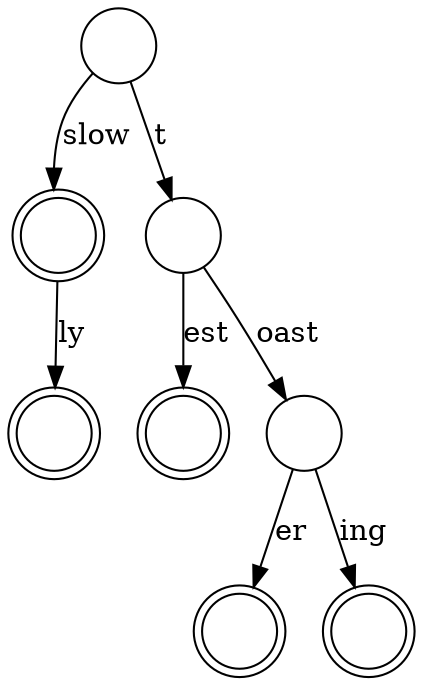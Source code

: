 digraph Trie {
  node [shape=circle];
  n0 [label=""];
  n1 [label="", shape=doublecircle];
  n0 -> n1 [label="slow"];
  n2 [label="", shape=doublecircle];
  n1 -> n2 [label="ly"];
  n3 [label=""];
  n0 -> n3 [label="t"];
  n4 [label="", shape=doublecircle];
  n3 -> n4 [label="est"];
  n5 [label=""];
  n3 -> n5 [label="oast"];
  n6 [label="", shape=doublecircle];
  n5 -> n6 [label="er"];
  n7 [label="", shape=doublecircle];
  n5 -> n7 [label="ing"];
}
